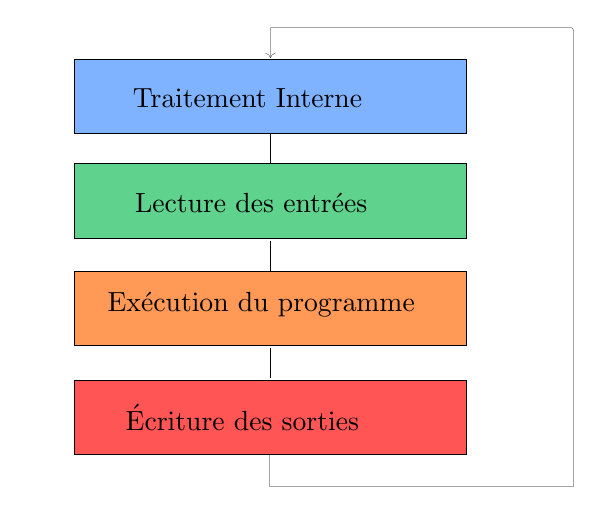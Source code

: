 
\definecolor{cff9955}{RGB}{255,153,85}
\definecolor{c80b3ff}{RGB}{128,179,255}
\definecolor{c5fd38d}{RGB}{95,211,141}
\definecolor{cff5555}{RGB}{255,85,85}


\def \globalscale {6.0}
\begin{tikzpicture}[y=0.80pt, x=0.80pt, yscale=-\globalscale, xscale=\globalscale, inner sep=0pt, outer sep=0pt]
\begin{scope}[shift={(-35.585,-7.638)}]
  \begin{scope}[shift={(0,-0.8)}]
    \path[draw=black,fill=cff9955,miter limit=4.00,line width=0.075pt,rounded corners=0.0cm] (9.462,21.2) rectangle (39.013,26.778);



    \path[fill=black,line width=0.056pt] (12,24.652) node[above right] (text876) {Exécution du programme};



  \end{scope}
    \path[draw=black,fill=c80b3ff,miter limit=4.00,line width=0.075pt,rounded corners=0.0cm] (9.462,4.441) rectangle (39.013,10.019);



    \path[fill=black,line width=0.056pt] (13.901,8.065) node[above right] (text864) {Traitement Interne};



  \begin{scope}[shift={(0,1.2)}]
    \path[draw=black,fill=c5fd38d,miter limit=4.00,line width=0.075pt,rounded corners=0.0cm] (9.462,11.088) rectangle (39.013,16.666);



    \path[fill=black,line width=0.056pt] (14.067,14.757) node[above right] (text872) {Lecture des entrées};



  \end{scope}
      \path[draw=black,fill=cff5555,miter limit=4.00,line width=0.075pt,rounded corners=0.0cm] (9.462,28.555) rectangle (39.013,34.133);



      \path[fill=black,line width=0.056pt] (13.365,32.366) node[above right] (text880) {Écriture des sorties};



    \path[draw=black,line join=miter,line cap=butt,miter limit=4.00,line width=0.075pt] (24.235,10.058) -- (24.235,12.321);



    \path[draw=black,line join=miter,line cap=butt,miter limit=4.00,line width=0.075pt] (24.235,18.113) -- (24.235,20.375);



    \path[draw=black,line join=miter,line cap=butt,miter limit=4.00,line width=0.075pt] (24.235,26.174) -- (24.235,28.437);



    \path[->, draw=black,line join=miter,line cap=butt,miter limit=4.00,line width=0.075pt] (24.185,34.172) -- (24.185,36.577) -- (47.096,36.577) -- (47.096,2.28) -- (46.955,2.068) -- (24.255,2.068) -> (24.255,4.33) ;



\end{scope}

\end{tikzpicture}
